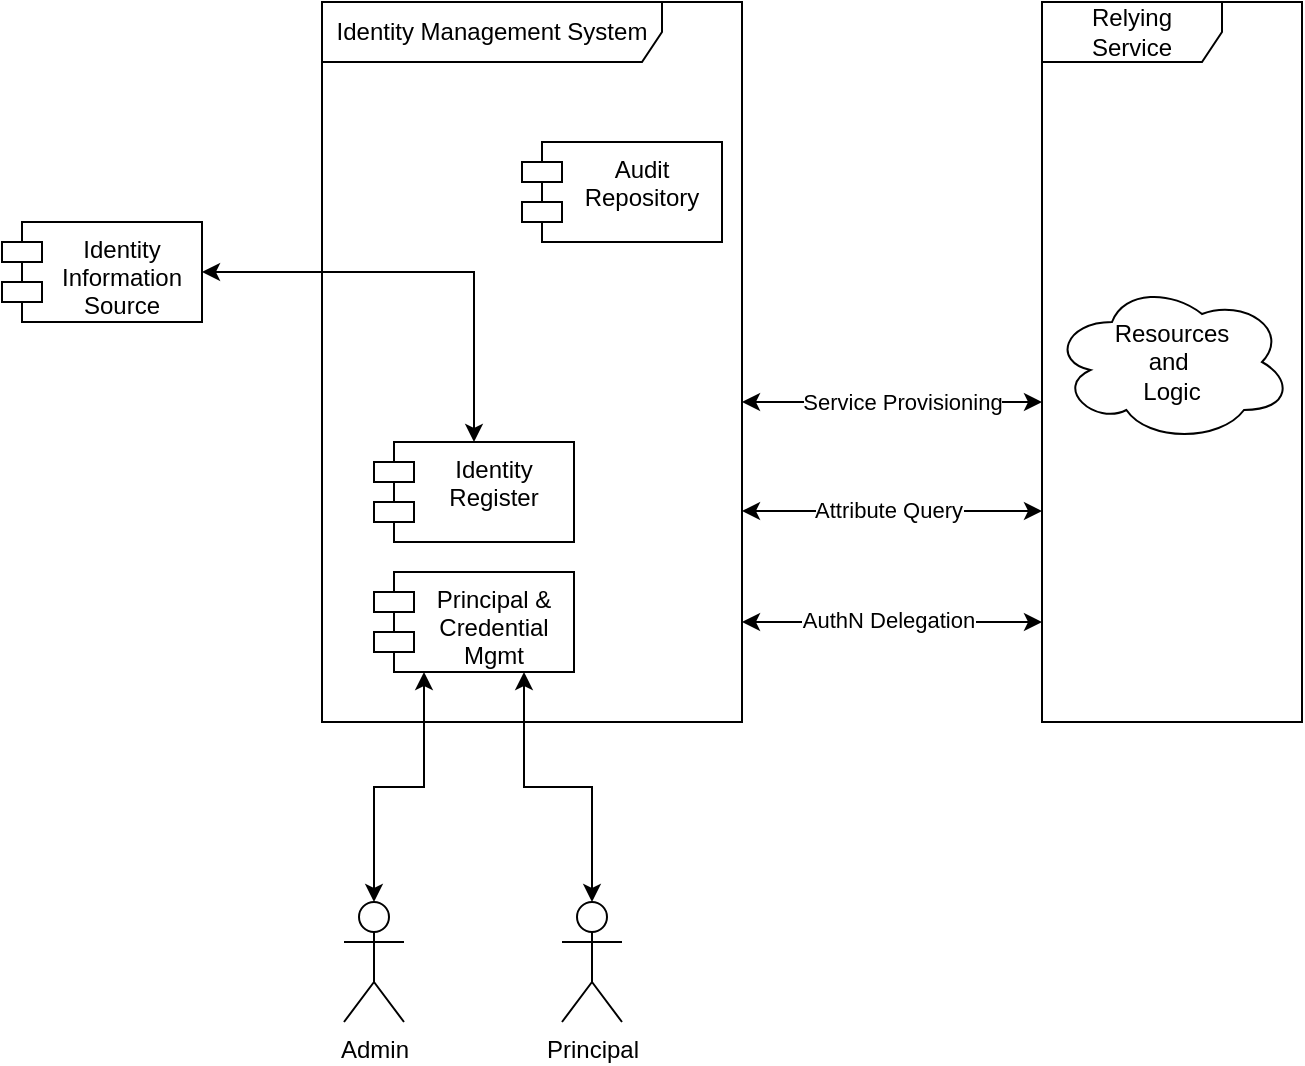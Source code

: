<mxfile version="14.6.13" type="device"><diagram id="3MxPBEOFXovgiWnQYSQU" name="Page-1"><mxGraphModel dx="1106" dy="997" grid="1" gridSize="10" guides="1" tooltips="1" connect="1" arrows="1" fold="1" page="1" pageScale="1" pageWidth="827" pageHeight="1169" math="0" shadow="0"><root><mxCell id="0"/><mxCell id="1" parent="0"/><mxCell id="_F1U_A68lDV-_akAKqqP-1" value="Identity Management System" style="shape=umlFrame;whiteSpace=wrap;html=1;width=170;height=30;points=[[0,0.143],[0,0.286],[0,0.429],[0,0.572],[0,0.715],[0,0.858],[1,0.143],[1,0.286],[1,0.429],[1,0.572],[1,0.715],[1,0.858]];" vertex="1" parent="1"><mxGeometry x="230" y="250" width="210" height="360" as="geometry"/></mxCell><mxCell id="_F1U_A68lDV-_akAKqqP-2" value="Relying &lt;br&gt;Service" style="shape=umlFrame;whiteSpace=wrap;html=1;width=90;height=30;points=[[0,0.143],[0,0.286],[0,0.429],[0,0.572],[0,0.715],[0,0.858],[1,0.143],[1,0.286],[1,0.429],[1,0.572],[1,0.715],[1,0.858]];SnapToPoint=1;" vertex="1" parent="1"><mxGeometry x="590" y="250" width="130" height="360" as="geometry"/></mxCell><mxCell id="_F1U_A68lDV-_akAKqqP-4" value="Identity &#10;Register" style="shape=module;align=left;spacingLeft=20;align=center;verticalAlign=top;" vertex="1" parent="1"><mxGeometry x="256" y="470" width="100" height="50" as="geometry"/></mxCell><mxCell id="_F1U_A68lDV-_akAKqqP-15" value="" style="endArrow=classic;startArrow=classic;html=1;exitX=1;exitY=0.286;exitDx=0;exitDy=0;entryX=0;entryY=0.286;entryDx=0;entryDy=0;" edge="1" parent="1"><mxGeometry width="50" height="50" relative="1" as="geometry"><mxPoint x="440" y="560" as="sourcePoint"/><mxPoint x="590" y="560" as="targetPoint"/></mxGeometry></mxCell><mxCell id="_F1U_A68lDV-_akAKqqP-16" value="AuthN Delegation" style="edgeLabel;html=1;align=center;verticalAlign=middle;resizable=0;points=[];" vertex="1" connectable="0" parent="_F1U_A68lDV-_akAKqqP-15"><mxGeometry x="-0.027" y="1" relative="1" as="geometry"><mxPoint as="offset"/></mxGeometry></mxCell><mxCell id="_F1U_A68lDV-_akAKqqP-17" value="" style="endArrow=classic;startArrow=classic;html=1;exitX=1;exitY=0.286;exitDx=0;exitDy=0;entryX=0;entryY=0.286;entryDx=0;entryDy=0;" edge="1" parent="1"><mxGeometry width="50" height="50" relative="1" as="geometry"><mxPoint x="440" y="504.5" as="sourcePoint"/><mxPoint x="590" y="504.5" as="targetPoint"/></mxGeometry></mxCell><mxCell id="_F1U_A68lDV-_akAKqqP-18" value="Attribute Query" style="edgeLabel;html=1;align=center;verticalAlign=middle;resizable=0;points=[];" vertex="1" connectable="0" parent="_F1U_A68lDV-_akAKqqP-17"><mxGeometry x="-0.027" y="1" relative="1" as="geometry"><mxPoint as="offset"/></mxGeometry></mxCell><mxCell id="_F1U_A68lDV-_akAKqqP-19" value="" style="endArrow=classic;startArrow=classic;html=1;exitX=1;exitY=0.286;exitDx=0;exitDy=0;entryX=0;entryY=0.286;entryDx=0;entryDy=0;" edge="1" parent="1"><mxGeometry width="50" height="50" relative="1" as="geometry"><mxPoint x="440" y="450" as="sourcePoint"/><mxPoint x="590" y="450" as="targetPoint"/></mxGeometry></mxCell><mxCell id="_F1U_A68lDV-_akAKqqP-21" value="Service Provisioning" style="edgeLabel;html=1;align=center;verticalAlign=middle;resizable=0;points=[];" vertex="1" connectable="0" parent="_F1U_A68lDV-_akAKqqP-19"><mxGeometry x="-0.28" relative="1" as="geometry"><mxPoint x="26" as="offset"/></mxGeometry></mxCell><mxCell id="_F1U_A68lDV-_akAKqqP-24" style="edgeStyle=orthogonalEdgeStyle;rounded=0;orthogonalLoop=1;jettySize=auto;html=1;exitX=1;exitY=0.5;exitDx=0;exitDy=0;startArrow=classic;startFill=1;entryX=0.5;entryY=0;entryDx=0;entryDy=0;" edge="1" parent="1" source="_F1U_A68lDV-_akAKqqP-23" target="_F1U_A68lDV-_akAKqqP-4"><mxGeometry relative="1" as="geometry"/></mxCell><mxCell id="_F1U_A68lDV-_akAKqqP-23" value="Identity&#10;Information&#10;Source" style="shape=module;align=left;spacingLeft=20;align=center;verticalAlign=top;" vertex="1" parent="1"><mxGeometry x="70" y="360" width="100" height="50" as="geometry"/></mxCell><mxCell id="_F1U_A68lDV-_akAKqqP-25" value="Audit&#10;Repository" style="shape=module;align=left;spacingLeft=20;align=center;verticalAlign=top;" vertex="1" parent="1"><mxGeometry x="330" y="320" width="100" height="50" as="geometry"/></mxCell><mxCell id="_F1U_A68lDV-_akAKqqP-26" value="Principal" style="shape=umlActor;verticalLabelPosition=bottom;verticalAlign=top;html=1;" vertex="1" parent="1"><mxGeometry x="350" y="700" width="30" height="60" as="geometry"/></mxCell><mxCell id="_F1U_A68lDV-_akAKqqP-27" value="Admin" style="shape=umlActor;verticalLabelPosition=bottom;verticalAlign=top;html=1;" vertex="1" parent="1"><mxGeometry x="241" y="700" width="30" height="60" as="geometry"/></mxCell><mxCell id="_F1U_A68lDV-_akAKqqP-32" style="edgeStyle=orthogonalEdgeStyle;rounded=0;orthogonalLoop=1;jettySize=auto;html=1;exitX=0.25;exitY=1;exitDx=0;exitDy=0;entryX=0.5;entryY=0;entryDx=0;entryDy=0;entryPerimeter=0;startArrow=classic;startFill=1;" edge="1" parent="1" source="_F1U_A68lDV-_akAKqqP-31" target="_F1U_A68lDV-_akAKqqP-27"><mxGeometry relative="1" as="geometry"/></mxCell><mxCell id="_F1U_A68lDV-_akAKqqP-33" style="edgeStyle=orthogonalEdgeStyle;rounded=0;orthogonalLoop=1;jettySize=auto;html=1;exitX=0.75;exitY=1;exitDx=0;exitDy=0;entryX=0.5;entryY=0;entryDx=0;entryDy=0;entryPerimeter=0;startArrow=classic;startFill=1;" edge="1" parent="1" source="_F1U_A68lDV-_akAKqqP-31" target="_F1U_A68lDV-_akAKqqP-26"><mxGeometry relative="1" as="geometry"/></mxCell><mxCell id="_F1U_A68lDV-_akAKqqP-31" value="Principal &amp;&#10;Credential&#10;Mgmt" style="shape=module;align=left;spacingLeft=20;align=center;verticalAlign=top;" vertex="1" parent="1"><mxGeometry x="256" y="535" width="100" height="50" as="geometry"/></mxCell><mxCell id="_F1U_A68lDV-_akAKqqP-34" value="Resources&lt;br&gt;and&amp;nbsp;&lt;br&gt;Logic" style="ellipse;shape=cloud;whiteSpace=wrap;html=1;" vertex="1" parent="1"><mxGeometry x="595" y="390" width="120" height="80" as="geometry"/></mxCell></root></mxGraphModel></diagram></mxfile>